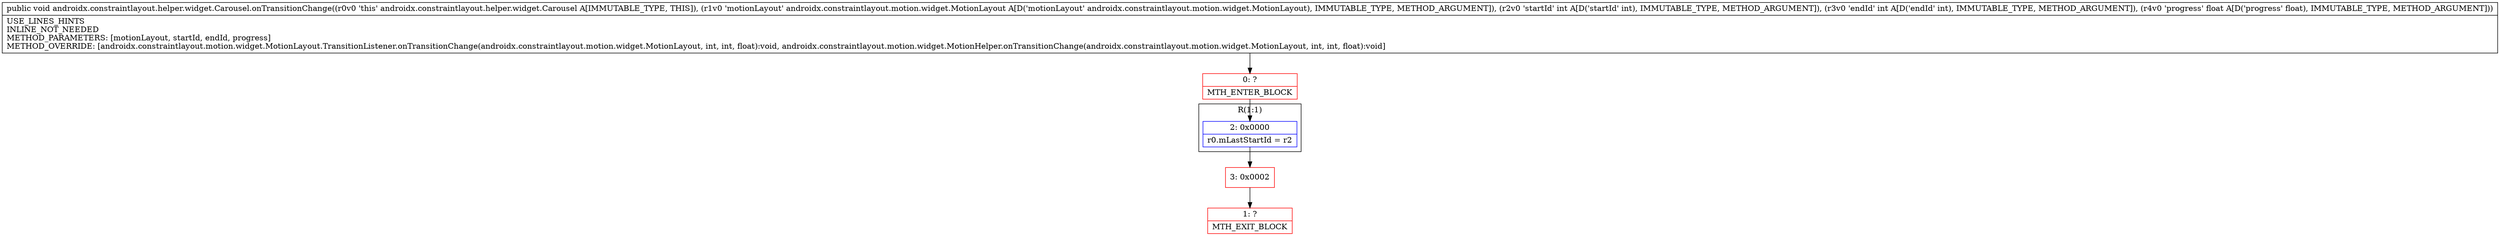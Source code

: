 digraph "CFG forandroidx.constraintlayout.helper.widget.Carousel.onTransitionChange(Landroidx\/constraintlayout\/motion\/widget\/MotionLayout;IIF)V" {
subgraph cluster_Region_108164427 {
label = "R(1:1)";
node [shape=record,color=blue];
Node_2 [shape=record,label="{2\:\ 0x0000|r0.mLastStartId = r2\l}"];
}
Node_0 [shape=record,color=red,label="{0\:\ ?|MTH_ENTER_BLOCK\l}"];
Node_3 [shape=record,color=red,label="{3\:\ 0x0002}"];
Node_1 [shape=record,color=red,label="{1\:\ ?|MTH_EXIT_BLOCK\l}"];
MethodNode[shape=record,label="{public void androidx.constraintlayout.helper.widget.Carousel.onTransitionChange((r0v0 'this' androidx.constraintlayout.helper.widget.Carousel A[IMMUTABLE_TYPE, THIS]), (r1v0 'motionLayout' androidx.constraintlayout.motion.widget.MotionLayout A[D('motionLayout' androidx.constraintlayout.motion.widget.MotionLayout), IMMUTABLE_TYPE, METHOD_ARGUMENT]), (r2v0 'startId' int A[D('startId' int), IMMUTABLE_TYPE, METHOD_ARGUMENT]), (r3v0 'endId' int A[D('endId' int), IMMUTABLE_TYPE, METHOD_ARGUMENT]), (r4v0 'progress' float A[D('progress' float), IMMUTABLE_TYPE, METHOD_ARGUMENT]))  | USE_LINES_HINTS\lINLINE_NOT_NEEDED\lMETHOD_PARAMETERS: [motionLayout, startId, endId, progress]\lMETHOD_OVERRIDE: [androidx.constraintlayout.motion.widget.MotionLayout.TransitionListener.onTransitionChange(androidx.constraintlayout.motion.widget.MotionLayout, int, int, float):void, androidx.constraintlayout.motion.widget.MotionHelper.onTransitionChange(androidx.constraintlayout.motion.widget.MotionLayout, int, int, float):void]\l}"];
MethodNode -> Node_0;Node_2 -> Node_3;
Node_0 -> Node_2;
Node_3 -> Node_1;
}

